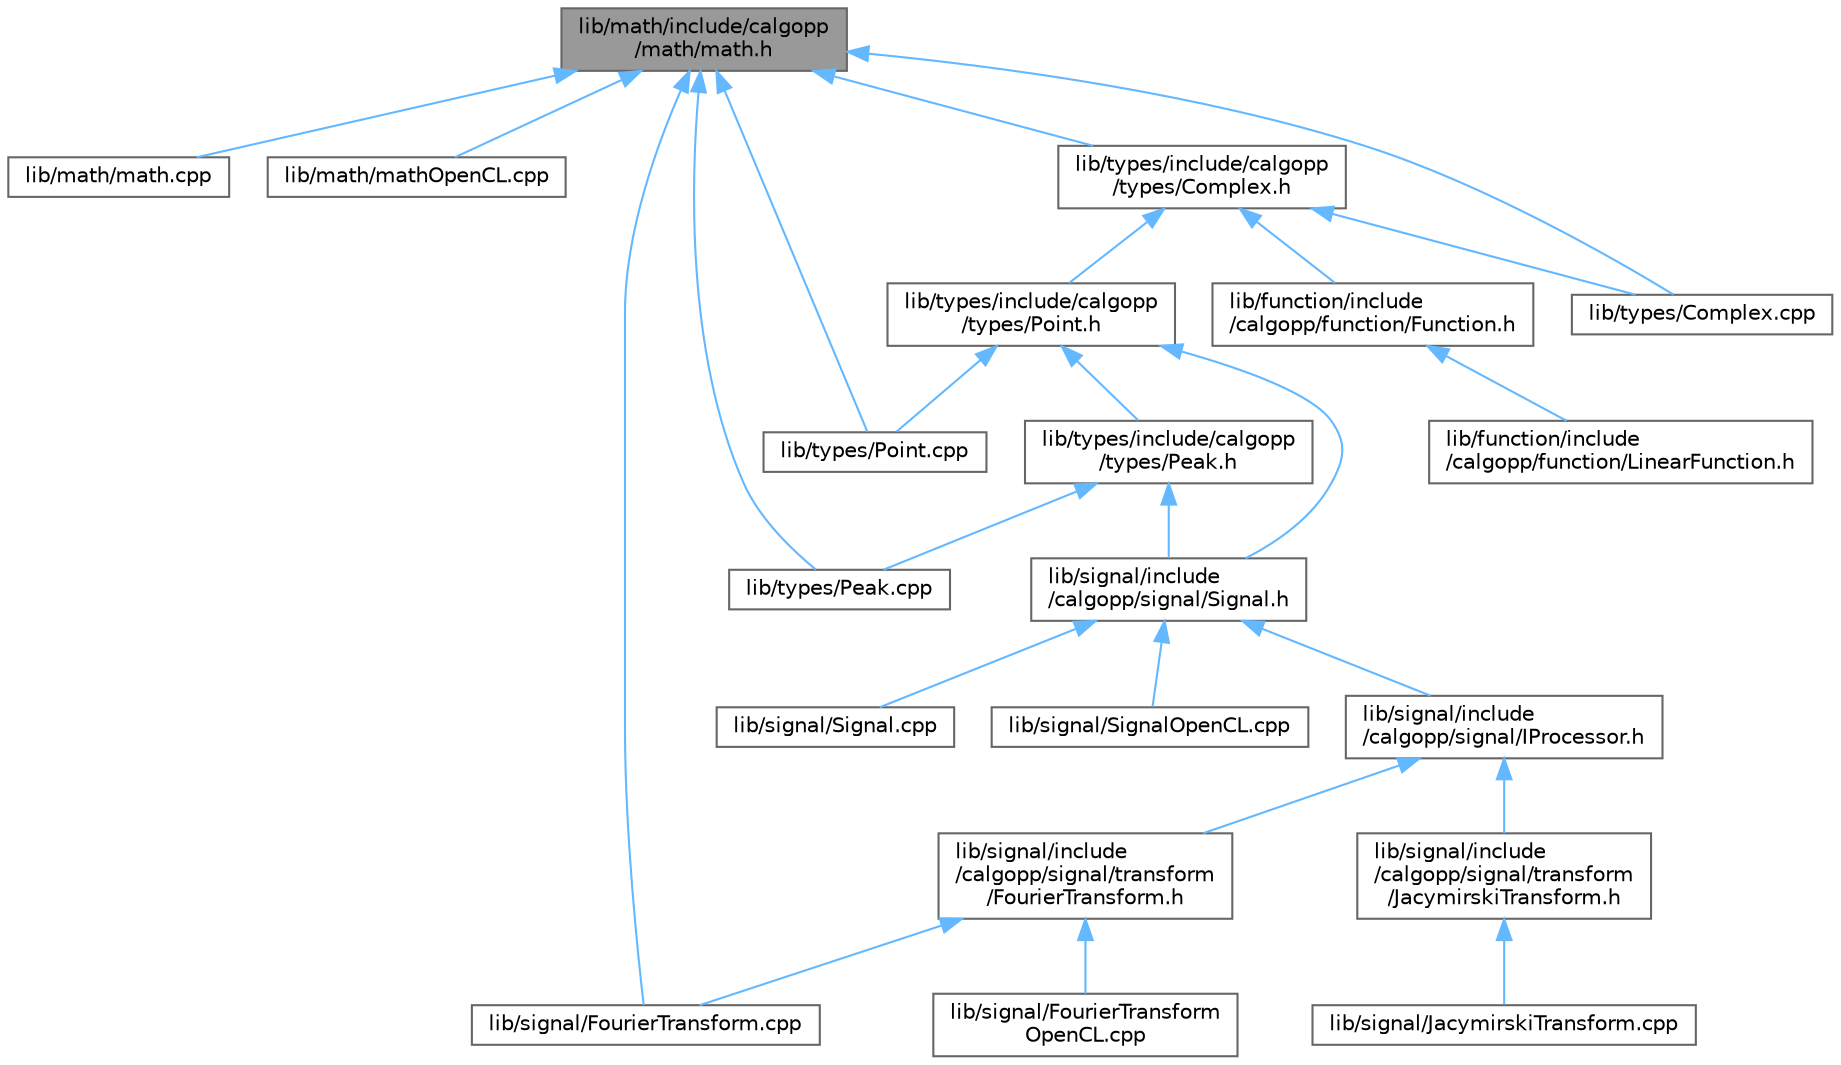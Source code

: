 digraph "lib/math/include/calgopp/math/math.h"
{
 // LATEX_PDF_SIZE
  bgcolor="transparent";
  edge [fontname=Helvetica,fontsize=10,labelfontname=Helvetica,labelfontsize=10];
  node [fontname=Helvetica,fontsize=10,shape=box,height=0.2,width=0.4];
  Node1 [label="lib/math/include/calgopp\l/math/math.h",height=0.2,width=0.4,color="gray40", fillcolor="grey60", style="filled", fontcolor="black",tooltip=" "];
  Node1 -> Node2 [dir="back",color="steelblue1",style="solid"];
  Node2 [label="lib/math/math.cpp",height=0.2,width=0.4,color="grey40", fillcolor="white", style="filled",URL="$math_8cpp.html",tooltip=" "];
  Node1 -> Node3 [dir="back",color="steelblue1",style="solid"];
  Node3 [label="lib/math/mathOpenCL.cpp",height=0.2,width=0.4,color="grey40", fillcolor="white", style="filled",URL="$mathOpenCL_8cpp.html",tooltip=" "];
  Node1 -> Node4 [dir="back",color="steelblue1",style="solid"];
  Node4 [label="lib/signal/FourierTransform.cpp",height=0.2,width=0.4,color="grey40", fillcolor="white", style="filled",URL="$FourierTransform_8cpp.html",tooltip=" "];
  Node1 -> Node5 [dir="back",color="steelblue1",style="solid"];
  Node5 [label="lib/types/Complex.cpp",height=0.2,width=0.4,color="grey40", fillcolor="white", style="filled",URL="$Complex_8cpp.html",tooltip=" "];
  Node1 -> Node6 [dir="back",color="steelblue1",style="solid"];
  Node6 [label="lib/types/Peak.cpp",height=0.2,width=0.4,color="grey40", fillcolor="white", style="filled",URL="$Peak_8cpp.html",tooltip=" "];
  Node1 -> Node7 [dir="back",color="steelblue1",style="solid"];
  Node7 [label="lib/types/Point.cpp",height=0.2,width=0.4,color="grey40", fillcolor="white", style="filled",URL="$Point_8cpp.html",tooltip=" "];
  Node1 -> Node8 [dir="back",color="steelblue1",style="solid"];
  Node8 [label="lib/types/include/calgopp\l/types/Complex.h",height=0.2,width=0.4,color="grey40", fillcolor="white", style="filled",URL="$Complex_8h.html",tooltip=" "];
  Node8 -> Node9 [dir="back",color="steelblue1",style="solid"];
  Node9 [label="lib/function/include\l/calgopp/function/Function.h",height=0.2,width=0.4,color="grey40", fillcolor="white", style="filled",URL="$Function_8h.html",tooltip=" "];
  Node9 -> Node10 [dir="back",color="steelblue1",style="solid"];
  Node10 [label="lib/function/include\l/calgopp/function/LinearFunction.h",height=0.2,width=0.4,color="grey40", fillcolor="white", style="filled",URL="$LinearFunction_8h.html",tooltip=" "];
  Node8 -> Node5 [dir="back",color="steelblue1",style="solid"];
  Node8 -> Node11 [dir="back",color="steelblue1",style="solid"];
  Node11 [label="lib/types/include/calgopp\l/types/Point.h",height=0.2,width=0.4,color="grey40", fillcolor="white", style="filled",URL="$Point_8h.html",tooltip=" "];
  Node11 -> Node12 [dir="back",color="steelblue1",style="solid"];
  Node12 [label="lib/signal/include\l/calgopp/signal/Signal.h",height=0.2,width=0.4,color="grey40", fillcolor="white", style="filled",URL="$Signal_8h.html",tooltip=" "];
  Node12 -> Node13 [dir="back",color="steelblue1",style="solid"];
  Node13 [label="lib/signal/Signal.cpp",height=0.2,width=0.4,color="grey40", fillcolor="white", style="filled",URL="$Signal_8cpp.html",tooltip=" "];
  Node12 -> Node14 [dir="back",color="steelblue1",style="solid"];
  Node14 [label="lib/signal/SignalOpenCL.cpp",height=0.2,width=0.4,color="grey40", fillcolor="white", style="filled",URL="$SignalOpenCL_8cpp.html",tooltip=" "];
  Node12 -> Node15 [dir="back",color="steelblue1",style="solid"];
  Node15 [label="lib/signal/include\l/calgopp/signal/IProcessor.h",height=0.2,width=0.4,color="grey40", fillcolor="white", style="filled",URL="$IProcessor_8h.html",tooltip=" "];
  Node15 -> Node16 [dir="back",color="steelblue1",style="solid"];
  Node16 [label="lib/signal/include\l/calgopp/signal/transform\l/FourierTransform.h",height=0.2,width=0.4,color="grey40", fillcolor="white", style="filled",URL="$FourierTransform_8h.html",tooltip=" "];
  Node16 -> Node4 [dir="back",color="steelblue1",style="solid"];
  Node16 -> Node17 [dir="back",color="steelblue1",style="solid"];
  Node17 [label="lib/signal/FourierTransform\lOpenCL.cpp",height=0.2,width=0.4,color="grey40", fillcolor="white", style="filled",URL="$FourierTransformOpenCL_8cpp.html",tooltip=" "];
  Node15 -> Node18 [dir="back",color="steelblue1",style="solid"];
  Node18 [label="lib/signal/include\l/calgopp/signal/transform\l/JacymirskiTransform.h",height=0.2,width=0.4,color="grey40", fillcolor="white", style="filled",URL="$JacymirskiTransform_8h.html",tooltip=" "];
  Node18 -> Node19 [dir="back",color="steelblue1",style="solid"];
  Node19 [label="lib/signal/JacymirskiTransform.cpp",height=0.2,width=0.4,color="grey40", fillcolor="white", style="filled",URL="$JacymirskiTransform_8cpp.html",tooltip=" "];
  Node11 -> Node7 [dir="back",color="steelblue1",style="solid"];
  Node11 -> Node20 [dir="back",color="steelblue1",style="solid"];
  Node20 [label="lib/types/include/calgopp\l/types/Peak.h",height=0.2,width=0.4,color="grey40", fillcolor="white", style="filled",URL="$Peak_8h.html",tooltip=" "];
  Node20 -> Node12 [dir="back",color="steelblue1",style="solid"];
  Node20 -> Node6 [dir="back",color="steelblue1",style="solid"];
}
